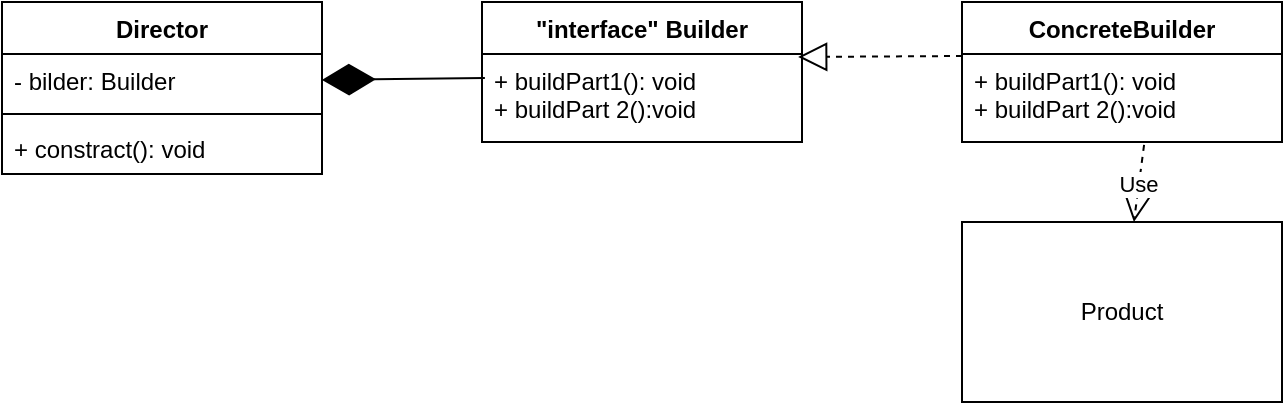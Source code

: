 <mxfile version="22.0.3" type="device">
  <diagram name="Страница — 1" id="MMpRNUzrVRIFJtFTbi4W">
    <mxGraphModel dx="1101" dy="752" grid="1" gridSize="10" guides="1" tooltips="1" connect="1" arrows="1" fold="1" page="1" pageScale="1" pageWidth="827" pageHeight="1169" math="0" shadow="0">
      <root>
        <mxCell id="0" />
        <mxCell id="1" parent="0" />
        <mxCell id="jiOJeG3l2lkHW-lxk4_s-1" value="Director" style="swimlane;fontStyle=1;align=center;verticalAlign=top;childLayout=stackLayout;horizontal=1;startSize=26;horizontalStack=0;resizeParent=1;resizeParentMax=0;resizeLast=0;collapsible=1;marginBottom=0;whiteSpace=wrap;html=1;" vertex="1" parent="1">
          <mxGeometry x="80" y="210" width="160" height="86" as="geometry" />
        </mxCell>
        <mxCell id="jiOJeG3l2lkHW-lxk4_s-2" value="- bilder: Builder" style="text;strokeColor=none;fillColor=none;align=left;verticalAlign=top;spacingLeft=4;spacingRight=4;overflow=hidden;rotatable=0;points=[[0,0.5],[1,0.5]];portConstraint=eastwest;whiteSpace=wrap;html=1;" vertex="1" parent="jiOJeG3l2lkHW-lxk4_s-1">
          <mxGeometry y="26" width="160" height="26" as="geometry" />
        </mxCell>
        <mxCell id="jiOJeG3l2lkHW-lxk4_s-3" value="" style="line;strokeWidth=1;fillColor=none;align=left;verticalAlign=middle;spacingTop=-1;spacingLeft=3;spacingRight=3;rotatable=0;labelPosition=right;points=[];portConstraint=eastwest;strokeColor=inherit;" vertex="1" parent="jiOJeG3l2lkHW-lxk4_s-1">
          <mxGeometry y="52" width="160" height="8" as="geometry" />
        </mxCell>
        <mxCell id="jiOJeG3l2lkHW-lxk4_s-4" value="+ constract(): void" style="text;strokeColor=none;fillColor=none;align=left;verticalAlign=top;spacingLeft=4;spacingRight=4;overflow=hidden;rotatable=0;points=[[0,0.5],[1,0.5]];portConstraint=eastwest;whiteSpace=wrap;html=1;" vertex="1" parent="jiOJeG3l2lkHW-lxk4_s-1">
          <mxGeometry y="60" width="160" height="26" as="geometry" />
        </mxCell>
        <mxCell id="jiOJeG3l2lkHW-lxk4_s-5" value="" style="endArrow=diamondThin;endFill=1;endSize=24;html=1;rounded=0;entryX=1;entryY=0.5;entryDx=0;entryDy=0;exitX=0.009;exitY=0.273;exitDx=0;exitDy=0;exitPerimeter=0;" edge="1" parent="1" source="jiOJeG3l2lkHW-lxk4_s-9" target="jiOJeG3l2lkHW-lxk4_s-2">
          <mxGeometry width="160" relative="1" as="geometry">
            <mxPoint x="230" y="330" as="sourcePoint" />
            <mxPoint x="390" y="330" as="targetPoint" />
          </mxGeometry>
        </mxCell>
        <mxCell id="jiOJeG3l2lkHW-lxk4_s-6" value="&quot;interface&quot; Builder" style="swimlane;fontStyle=1;align=center;verticalAlign=top;childLayout=stackLayout;horizontal=1;startSize=26;horizontalStack=0;resizeParent=1;resizeParentMax=0;resizeLast=0;collapsible=1;marginBottom=0;whiteSpace=wrap;html=1;" vertex="1" parent="1">
          <mxGeometry x="320" y="210" width="160" height="70" as="geometry" />
        </mxCell>
        <mxCell id="jiOJeG3l2lkHW-lxk4_s-9" value="+ buildPart1(): void&lt;br&gt;+ buildPart 2():void" style="text;strokeColor=none;fillColor=none;align=left;verticalAlign=top;spacingLeft=4;spacingRight=4;overflow=hidden;rotatable=0;points=[[0,0.5],[1,0.5]];portConstraint=eastwest;whiteSpace=wrap;html=1;" vertex="1" parent="jiOJeG3l2lkHW-lxk4_s-6">
          <mxGeometry y="26" width="160" height="44" as="geometry" />
        </mxCell>
        <mxCell id="jiOJeG3l2lkHW-lxk4_s-10" value="ConcreteBuilder" style="swimlane;fontStyle=1;align=center;verticalAlign=top;childLayout=stackLayout;horizontal=1;startSize=26;horizontalStack=0;resizeParent=1;resizeParentMax=0;resizeLast=0;collapsible=1;marginBottom=0;whiteSpace=wrap;html=1;" vertex="1" parent="1">
          <mxGeometry x="560" y="210" width="160" height="70" as="geometry" />
        </mxCell>
        <mxCell id="jiOJeG3l2lkHW-lxk4_s-11" value="+ buildPart1(): void&lt;br&gt;+ buildPart 2():void" style="text;strokeColor=none;fillColor=none;align=left;verticalAlign=top;spacingLeft=4;spacingRight=4;overflow=hidden;rotatable=0;points=[[0,0.5],[1,0.5]];portConstraint=eastwest;whiteSpace=wrap;html=1;" vertex="1" parent="jiOJeG3l2lkHW-lxk4_s-10">
          <mxGeometry y="26" width="160" height="44" as="geometry" />
        </mxCell>
        <mxCell id="jiOJeG3l2lkHW-lxk4_s-12" value="" style="endArrow=block;dashed=1;endFill=0;endSize=12;html=1;rounded=0;entryX=0.988;entryY=0.034;entryDx=0;entryDy=0;entryPerimeter=0;" edge="1" parent="1" target="jiOJeG3l2lkHW-lxk4_s-9">
          <mxGeometry width="160" relative="1" as="geometry">
            <mxPoint x="560" y="237" as="sourcePoint" />
            <mxPoint x="680" y="390" as="targetPoint" />
          </mxGeometry>
        </mxCell>
        <mxCell id="jiOJeG3l2lkHW-lxk4_s-13" value="Product" style="html=1;whiteSpace=wrap;" vertex="1" parent="1">
          <mxGeometry x="560" y="320" width="160" height="90" as="geometry" />
        </mxCell>
        <mxCell id="jiOJeG3l2lkHW-lxk4_s-14" value="Use" style="endArrow=open;endSize=12;dashed=1;html=1;rounded=0;exitX=0.569;exitY=1.034;exitDx=0;exitDy=0;exitPerimeter=0;" edge="1" parent="1" source="jiOJeG3l2lkHW-lxk4_s-11" target="jiOJeG3l2lkHW-lxk4_s-13">
          <mxGeometry width="160" relative="1" as="geometry">
            <mxPoint x="520" y="390" as="sourcePoint" />
            <mxPoint x="680" y="390" as="targetPoint" />
          </mxGeometry>
        </mxCell>
      </root>
    </mxGraphModel>
  </diagram>
</mxfile>
